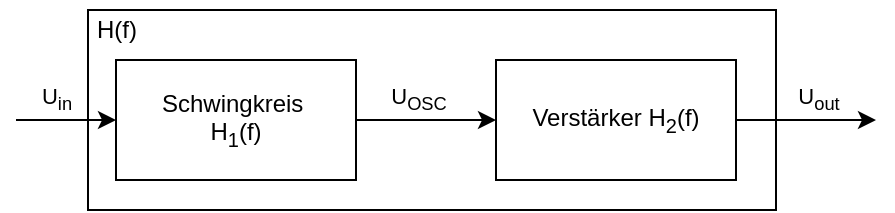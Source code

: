 <mxfile version="22.1.2" type="device">
  <diagram name="Page-1" id="zyfTXjY__SACSDUyWdWg">
    <mxGraphModel dx="675" dy="390" grid="1" gridSize="10" guides="1" tooltips="1" connect="1" arrows="1" fold="1" page="1" pageScale="1" pageWidth="850" pageHeight="1100" math="0" shadow="0">
      <root>
        <mxCell id="0" />
        <mxCell id="1" parent="0" />
        <mxCell id="KmOND6TftdXHjGpdiIXF-3" value="" style="edgeStyle=orthogonalEdgeStyle;rounded=0;orthogonalLoop=1;jettySize=auto;html=1;" parent="1" source="KmOND6TftdXHjGpdiIXF-1" target="KmOND6TftdXHjGpdiIXF-2" edge="1">
          <mxGeometry relative="1" as="geometry" />
        </mxCell>
        <mxCell id="KmOND6TftdXHjGpdiIXF-14" value="U&lt;sub&gt;OSC&lt;br&gt;&lt;/sub&gt;" style="edgeLabel;html=1;align=center;verticalAlign=middle;resizable=0;points=[];" parent="KmOND6TftdXHjGpdiIXF-3" vertex="1" connectable="0">
          <mxGeometry x="-0.13" relative="1" as="geometry">
            <mxPoint y="-10" as="offset" />
          </mxGeometry>
        </mxCell>
        <mxCell id="KmOND6TftdXHjGpdiIXF-1" value="Schwingkreis&amp;nbsp;&lt;br&gt;H&lt;sub&gt;1&lt;/sub&gt;(f)" style="rounded=0;whiteSpace=wrap;html=1;" parent="1" vertex="1">
          <mxGeometry x="350" y="230" width="120" height="60" as="geometry" />
        </mxCell>
        <mxCell id="KmOND6TftdXHjGpdiIXF-4" style="edgeStyle=orthogonalEdgeStyle;rounded=0;orthogonalLoop=1;jettySize=auto;html=1;exitX=1;exitY=0.5;exitDx=0;exitDy=0;" parent="1" source="KmOND6TftdXHjGpdiIXF-2" edge="1">
          <mxGeometry relative="1" as="geometry">
            <mxPoint x="730" y="260" as="targetPoint" />
          </mxGeometry>
        </mxCell>
        <mxCell id="KmOND6TftdXHjGpdiIXF-12" value="U&lt;sub&gt;out&lt;br&gt;&lt;/sub&gt;" style="edgeLabel;html=1;align=center;verticalAlign=middle;resizable=0;points=[];" parent="KmOND6TftdXHjGpdiIXF-4" vertex="1" connectable="0">
          <mxGeometry x="0.555" y="-1" relative="1" as="geometry">
            <mxPoint x="-14" y="-11" as="offset" />
          </mxGeometry>
        </mxCell>
        <mxCell id="KmOND6TftdXHjGpdiIXF-2" value="Verstärker H&lt;sub&gt;2&lt;/sub&gt;(f)" style="rounded=0;whiteSpace=wrap;html=1;" parent="1" vertex="1">
          <mxGeometry x="540" y="230" width="120" height="60" as="geometry" />
        </mxCell>
        <mxCell id="KmOND6TftdXHjGpdiIXF-6" value="" style="endArrow=classic;html=1;rounded=0;entryX=0;entryY=0.5;entryDx=0;entryDy=0;startArrow=none;startFill=0;" parent="1" target="KmOND6TftdXHjGpdiIXF-1" edge="1">
          <mxGeometry width="50" height="50" relative="1" as="geometry">
            <mxPoint x="300" y="260" as="sourcePoint" />
            <mxPoint x="340.0" y="260" as="targetPoint" />
            <Array as="points">
              <mxPoint x="300" y="260" />
            </Array>
          </mxGeometry>
        </mxCell>
        <mxCell id="KmOND6TftdXHjGpdiIXF-15" value="U&lt;sub&gt;in&lt;/sub&gt;" style="edgeLabel;html=1;align=center;verticalAlign=middle;resizable=0;points=[];" parent="KmOND6TftdXHjGpdiIXF-6" vertex="1" connectable="0">
          <mxGeometry x="0.898" y="2" relative="1" as="geometry">
            <mxPoint x="-28" y="-8" as="offset" />
          </mxGeometry>
        </mxCell>
        <mxCell id="H_4DUXJeFIHDnEyW-gxa-1" value="" style="rounded=0;whiteSpace=wrap;html=1;fillColor=none;" vertex="1" parent="1">
          <mxGeometry x="336" y="205" width="344" height="100" as="geometry" />
        </mxCell>
        <mxCell id="H_4DUXJeFIHDnEyW-gxa-2" value="H(f)" style="text;html=1;align=center;verticalAlign=middle;resizable=0;points=[];autosize=1;strokeColor=none;fillColor=none;" vertex="1" parent="1">
          <mxGeometry x="330" y="200" width="40" height="30" as="geometry" />
        </mxCell>
      </root>
    </mxGraphModel>
  </diagram>
</mxfile>

